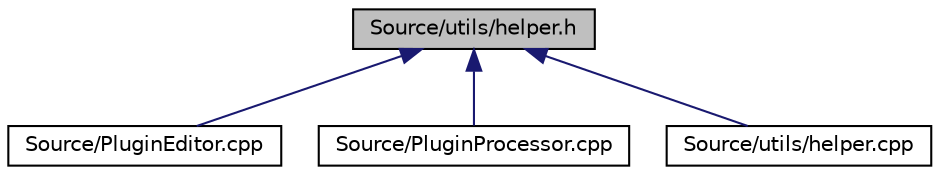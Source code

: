 digraph "Source/utils/helper.h"
{
  edge [fontname="Helvetica",fontsize="10",labelfontname="Helvetica",labelfontsize="10"];
  node [fontname="Helvetica",fontsize="10",shape=record];
  Node1 [label="Source/utils/helper.h",height=0.2,width=0.4,color="black", fillcolor="grey75", style="filled" fontcolor="black"];
  Node1 -> Node2 [dir="back",color="midnightblue",fontsize="10",style="solid"];
  Node2 [label="Source/PluginEditor.cpp",height=0.2,width=0.4,color="black", fillcolor="white", style="filled",URL="$PluginEditor_8cpp.html"];
  Node1 -> Node3 [dir="back",color="midnightblue",fontsize="10",style="solid"];
  Node3 [label="Source/PluginProcessor.cpp",height=0.2,width=0.4,color="black", fillcolor="white", style="filled",URL="$PluginProcessor_8cpp.html"];
  Node1 -> Node4 [dir="back",color="midnightblue",fontsize="10",style="solid"];
  Node4 [label="Source/utils/helper.cpp",height=0.2,width=0.4,color="black", fillcolor="white", style="filled",URL="$helper_8cpp.html"];
}
